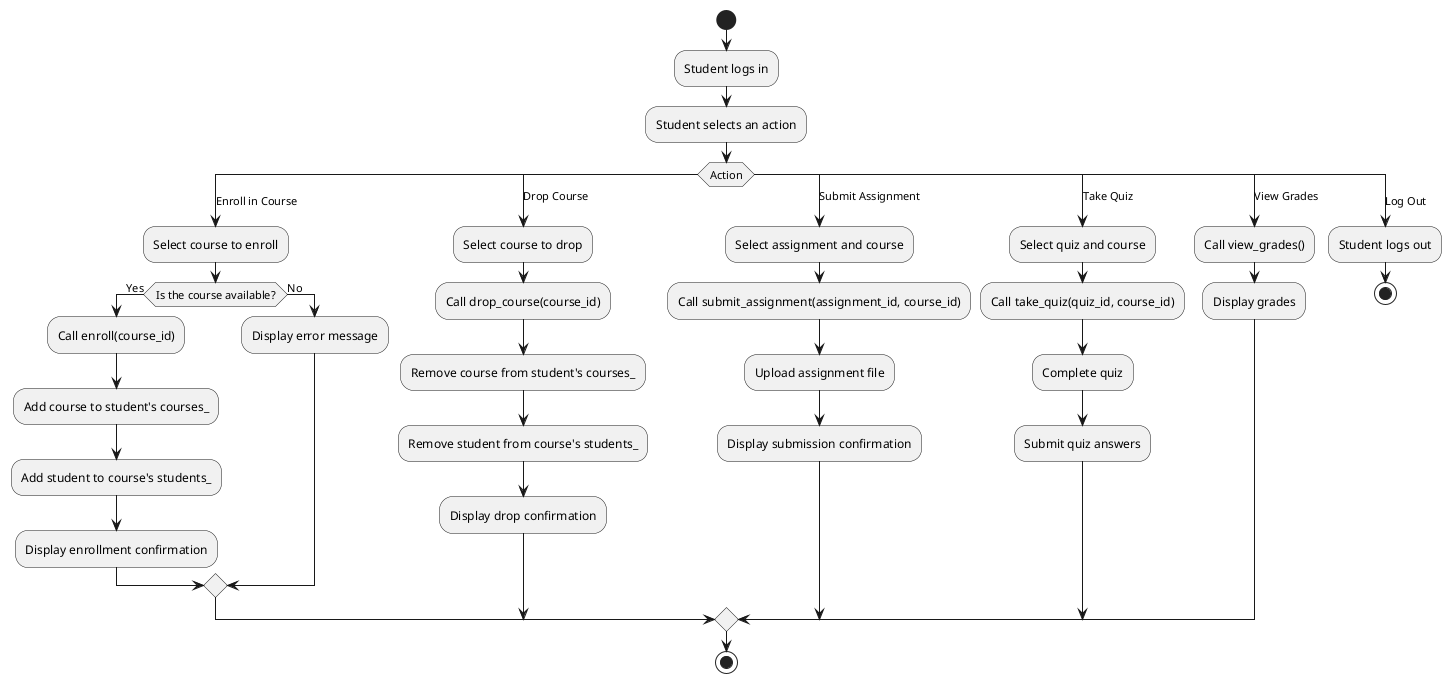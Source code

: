 @startuml
start

:Student logs in;
:Student selects an action;

switch (Action)
    case (Enroll in Course)
        :Select course to enroll;
        if (Is the course available?) then (Yes)
            :Call enroll(course_id);
            :Add course to student's courses_;
            :Add student to course's students_;
            :Display enrollment confirmation;
        else (No)
            :Display error message;
        endif
    case (Drop Course)
        :Select course to drop;
        :Call drop_course(course_id);
        :Remove course from student's courses_;
        :Remove student from course's students_;
        :Display drop confirmation;
    case (Submit Assignment)
        :Select assignment and course;
        :Call submit_assignment(assignment_id, course_id);
        :Upload assignment file;
        :Display submission confirmation;
    case (Take Quiz)
        :Select quiz and course;
        :Call take_quiz(quiz_id, course_id);
        :Complete quiz;
        :Submit quiz answers;
    case (View Grades)
        :Call view_grades();
        :Display grades;
    case (Log Out)
        :Student logs out;
        stop
endswitch

stop
@enduml
